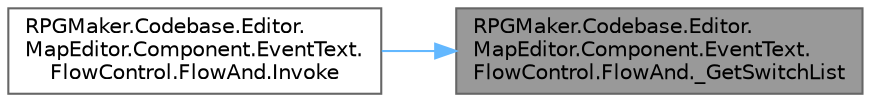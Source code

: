 digraph "RPGMaker.Codebase.Editor.MapEditor.Component.EventText.FlowControl.FlowAnd._GetSwitchList"
{
 // LATEX_PDF_SIZE
  bgcolor="transparent";
  edge [fontname=Helvetica,fontsize=10,labelfontname=Helvetica,labelfontsize=10];
  node [fontname=Helvetica,fontsize=10,shape=box,height=0.2,width=0.4];
  rankdir="RL";
  Node1 [id="Node000001",label="RPGMaker.Codebase.Editor.\lMapEditor.Component.EventText.\lFlowControl.FlowAnd._GetSwitchList",height=0.2,width=0.4,color="gray40", fillcolor="grey60", style="filled", fontcolor="black",tooltip="😁 スイッチのリスト取得"];
  Node1 -> Node2 [id="edge1_Node000001_Node000002",dir="back",color="steelblue1",style="solid",tooltip=" "];
  Node2 [id="Node000002",label="RPGMaker.Codebase.Editor.\lMapEditor.Component.EventText.\lFlowControl.FlowAnd.Invoke",height=0.2,width=0.4,color="grey40", fillcolor="white", style="filled",URL="$d5/dbb/class_r_p_g_maker_1_1_codebase_1_1_editor_1_1_map_editor_1_1_component_1_1_event_text_1_1_flow_control_1_1_flow_and.html#a73adfe2b4f22b294c0f3613185ee3447",tooltip="😁 実行"];
}

